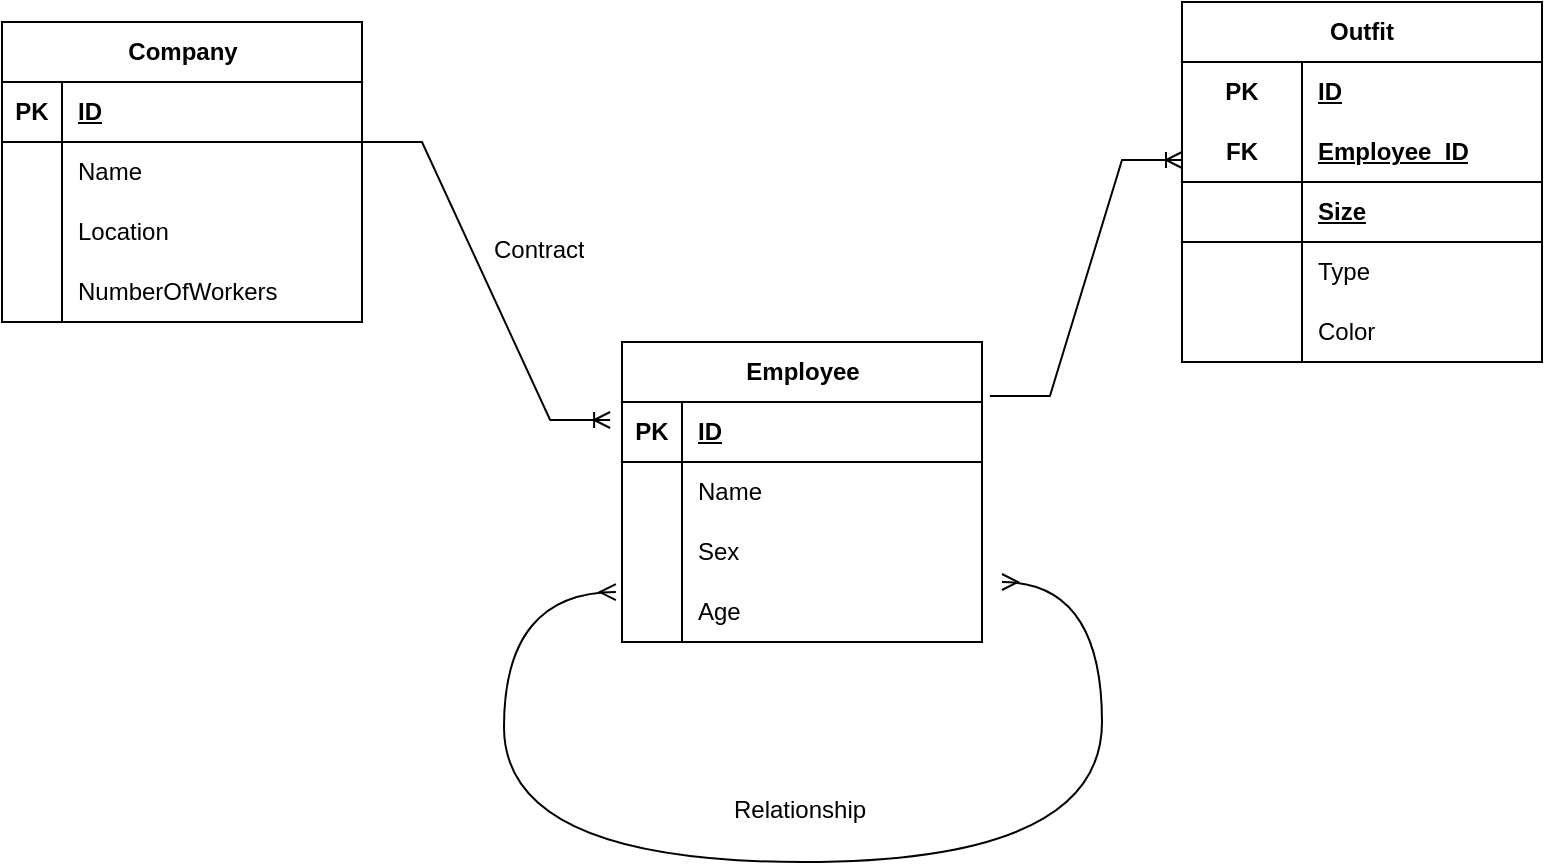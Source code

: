 <mxfile version="22.0.0" type="device">
  <diagram name="Страница — 1" id="JcShcbetQstlvqBroVZe">
    <mxGraphModel dx="2261" dy="774" grid="1" gridSize="10" guides="1" tooltips="1" connect="1" arrows="1" fold="1" page="1" pageScale="1" pageWidth="827" pageHeight="1169" math="0" shadow="0">
      <root>
        <mxCell id="0" />
        <mxCell id="1" parent="0" />
        <mxCell id="ugECpH2yyUe78Bg091Ls-1" value="Company" style="shape=table;startSize=30;container=1;collapsible=1;childLayout=tableLayout;fixedRows=1;rowLines=0;fontStyle=1;align=center;resizeLast=1;html=1;" parent="1" vertex="1">
          <mxGeometry x="-160" y="230" width="180" height="150" as="geometry" />
        </mxCell>
        <mxCell id="ugECpH2yyUe78Bg091Ls-2" value="" style="shape=tableRow;horizontal=0;startSize=0;swimlaneHead=0;swimlaneBody=0;fillColor=none;collapsible=0;dropTarget=0;points=[[0,0.5],[1,0.5]];portConstraint=eastwest;top=0;left=0;right=0;bottom=1;" parent="ugECpH2yyUe78Bg091Ls-1" vertex="1">
          <mxGeometry y="30" width="180" height="30" as="geometry" />
        </mxCell>
        <mxCell id="ugECpH2yyUe78Bg091Ls-3" value="PK" style="shape=partialRectangle;connectable=0;fillColor=none;top=0;left=0;bottom=0;right=0;fontStyle=1;overflow=hidden;whiteSpace=wrap;html=1;" parent="ugECpH2yyUe78Bg091Ls-2" vertex="1">
          <mxGeometry width="30" height="30" as="geometry">
            <mxRectangle width="30" height="30" as="alternateBounds" />
          </mxGeometry>
        </mxCell>
        <mxCell id="ugECpH2yyUe78Bg091Ls-4" value="ID" style="shape=partialRectangle;connectable=0;fillColor=none;top=0;left=0;bottom=0;right=0;align=left;spacingLeft=6;fontStyle=5;overflow=hidden;whiteSpace=wrap;html=1;" parent="ugECpH2yyUe78Bg091Ls-2" vertex="1">
          <mxGeometry x="30" width="150" height="30" as="geometry">
            <mxRectangle width="150" height="30" as="alternateBounds" />
          </mxGeometry>
        </mxCell>
        <mxCell id="ugECpH2yyUe78Bg091Ls-5" value="" style="shape=tableRow;horizontal=0;startSize=0;swimlaneHead=0;swimlaneBody=0;fillColor=none;collapsible=0;dropTarget=0;points=[[0,0.5],[1,0.5]];portConstraint=eastwest;top=0;left=0;right=0;bottom=0;" parent="ugECpH2yyUe78Bg091Ls-1" vertex="1">
          <mxGeometry y="60" width="180" height="30" as="geometry" />
        </mxCell>
        <mxCell id="ugECpH2yyUe78Bg091Ls-6" value="" style="shape=partialRectangle;connectable=0;fillColor=none;top=0;left=0;bottom=0;right=0;editable=1;overflow=hidden;whiteSpace=wrap;html=1;" parent="ugECpH2yyUe78Bg091Ls-5" vertex="1">
          <mxGeometry width="30" height="30" as="geometry">
            <mxRectangle width="30" height="30" as="alternateBounds" />
          </mxGeometry>
        </mxCell>
        <mxCell id="ugECpH2yyUe78Bg091Ls-7" value="Name" style="shape=partialRectangle;connectable=0;fillColor=none;top=0;left=0;bottom=0;right=0;align=left;spacingLeft=6;overflow=hidden;whiteSpace=wrap;html=1;" parent="ugECpH2yyUe78Bg091Ls-5" vertex="1">
          <mxGeometry x="30" width="150" height="30" as="geometry">
            <mxRectangle width="150" height="30" as="alternateBounds" />
          </mxGeometry>
        </mxCell>
        <mxCell id="ugECpH2yyUe78Bg091Ls-8" value="" style="shape=tableRow;horizontal=0;startSize=0;swimlaneHead=0;swimlaneBody=0;fillColor=none;collapsible=0;dropTarget=0;points=[[0,0.5],[1,0.5]];portConstraint=eastwest;top=0;left=0;right=0;bottom=0;" parent="ugECpH2yyUe78Bg091Ls-1" vertex="1">
          <mxGeometry y="90" width="180" height="30" as="geometry" />
        </mxCell>
        <mxCell id="ugECpH2yyUe78Bg091Ls-9" value="" style="shape=partialRectangle;connectable=0;fillColor=none;top=0;left=0;bottom=0;right=0;editable=1;overflow=hidden;whiteSpace=wrap;html=1;" parent="ugECpH2yyUe78Bg091Ls-8" vertex="1">
          <mxGeometry width="30" height="30" as="geometry">
            <mxRectangle width="30" height="30" as="alternateBounds" />
          </mxGeometry>
        </mxCell>
        <mxCell id="ugECpH2yyUe78Bg091Ls-10" value="Location" style="shape=partialRectangle;connectable=0;fillColor=none;top=0;left=0;bottom=0;right=0;align=left;spacingLeft=6;overflow=hidden;whiteSpace=wrap;html=1;" parent="ugECpH2yyUe78Bg091Ls-8" vertex="1">
          <mxGeometry x="30" width="150" height="30" as="geometry">
            <mxRectangle width="150" height="30" as="alternateBounds" />
          </mxGeometry>
        </mxCell>
        <mxCell id="ugECpH2yyUe78Bg091Ls-11" value="" style="shape=tableRow;horizontal=0;startSize=0;swimlaneHead=0;swimlaneBody=0;fillColor=none;collapsible=0;dropTarget=0;points=[[0,0.5],[1,0.5]];portConstraint=eastwest;top=0;left=0;right=0;bottom=0;" parent="ugECpH2yyUe78Bg091Ls-1" vertex="1">
          <mxGeometry y="120" width="180" height="30" as="geometry" />
        </mxCell>
        <mxCell id="ugECpH2yyUe78Bg091Ls-12" value="" style="shape=partialRectangle;connectable=0;fillColor=none;top=0;left=0;bottom=0;right=0;editable=1;overflow=hidden;whiteSpace=wrap;html=1;" parent="ugECpH2yyUe78Bg091Ls-11" vertex="1">
          <mxGeometry width="30" height="30" as="geometry">
            <mxRectangle width="30" height="30" as="alternateBounds" />
          </mxGeometry>
        </mxCell>
        <mxCell id="ugECpH2yyUe78Bg091Ls-13" value="NumberOfWorkers" style="shape=partialRectangle;connectable=0;fillColor=none;top=0;left=0;bottom=0;right=0;align=left;spacingLeft=6;overflow=hidden;whiteSpace=wrap;html=1;" parent="ugECpH2yyUe78Bg091Ls-11" vertex="1">
          <mxGeometry x="30" width="150" height="30" as="geometry">
            <mxRectangle width="150" height="30" as="alternateBounds" />
          </mxGeometry>
        </mxCell>
        <mxCell id="ugECpH2yyUe78Bg091Ls-14" value="Employee" style="shape=table;startSize=30;container=1;collapsible=1;childLayout=tableLayout;fixedRows=1;rowLines=0;fontStyle=1;align=center;resizeLast=1;html=1;" parent="1" vertex="1">
          <mxGeometry x="150" y="390" width="180" height="150" as="geometry" />
        </mxCell>
        <mxCell id="ugECpH2yyUe78Bg091Ls-15" value="" style="shape=tableRow;horizontal=0;startSize=0;swimlaneHead=0;swimlaneBody=0;fillColor=none;collapsible=0;dropTarget=0;points=[[0,0.5],[1,0.5]];portConstraint=eastwest;top=0;left=0;right=0;bottom=1;" parent="ugECpH2yyUe78Bg091Ls-14" vertex="1">
          <mxGeometry y="30" width="180" height="30" as="geometry" />
        </mxCell>
        <mxCell id="ugECpH2yyUe78Bg091Ls-16" value="PK" style="shape=partialRectangle;connectable=0;fillColor=none;top=0;left=0;bottom=0;right=0;fontStyle=1;overflow=hidden;whiteSpace=wrap;html=1;" parent="ugECpH2yyUe78Bg091Ls-15" vertex="1">
          <mxGeometry width="30" height="30" as="geometry">
            <mxRectangle width="30" height="30" as="alternateBounds" />
          </mxGeometry>
        </mxCell>
        <mxCell id="ugECpH2yyUe78Bg091Ls-17" value="ID" style="shape=partialRectangle;connectable=0;fillColor=none;top=0;left=0;bottom=0;right=0;align=left;spacingLeft=6;fontStyle=5;overflow=hidden;whiteSpace=wrap;html=1;" parent="ugECpH2yyUe78Bg091Ls-15" vertex="1">
          <mxGeometry x="30" width="150" height="30" as="geometry">
            <mxRectangle width="150" height="30" as="alternateBounds" />
          </mxGeometry>
        </mxCell>
        <mxCell id="ugECpH2yyUe78Bg091Ls-18" value="" style="shape=tableRow;horizontal=0;startSize=0;swimlaneHead=0;swimlaneBody=0;fillColor=none;collapsible=0;dropTarget=0;points=[[0,0.5],[1,0.5]];portConstraint=eastwest;top=0;left=0;right=0;bottom=0;" parent="ugECpH2yyUe78Bg091Ls-14" vertex="1">
          <mxGeometry y="60" width="180" height="30" as="geometry" />
        </mxCell>
        <mxCell id="ugECpH2yyUe78Bg091Ls-19" value="" style="shape=partialRectangle;connectable=0;fillColor=none;top=0;left=0;bottom=0;right=0;editable=1;overflow=hidden;whiteSpace=wrap;html=1;" parent="ugECpH2yyUe78Bg091Ls-18" vertex="1">
          <mxGeometry width="30" height="30" as="geometry">
            <mxRectangle width="30" height="30" as="alternateBounds" />
          </mxGeometry>
        </mxCell>
        <mxCell id="ugECpH2yyUe78Bg091Ls-20" value="Name" style="shape=partialRectangle;connectable=0;fillColor=none;top=0;left=0;bottom=0;right=0;align=left;spacingLeft=6;overflow=hidden;whiteSpace=wrap;html=1;" parent="ugECpH2yyUe78Bg091Ls-18" vertex="1">
          <mxGeometry x="30" width="150" height="30" as="geometry">
            <mxRectangle width="150" height="30" as="alternateBounds" />
          </mxGeometry>
        </mxCell>
        <mxCell id="ugECpH2yyUe78Bg091Ls-21" value="" style="shape=tableRow;horizontal=0;startSize=0;swimlaneHead=0;swimlaneBody=0;fillColor=none;collapsible=0;dropTarget=0;points=[[0,0.5],[1,0.5]];portConstraint=eastwest;top=0;left=0;right=0;bottom=0;" parent="ugECpH2yyUe78Bg091Ls-14" vertex="1">
          <mxGeometry y="90" width="180" height="30" as="geometry" />
        </mxCell>
        <mxCell id="ugECpH2yyUe78Bg091Ls-22" value="" style="shape=partialRectangle;connectable=0;fillColor=none;top=0;left=0;bottom=0;right=0;editable=1;overflow=hidden;whiteSpace=wrap;html=1;" parent="ugECpH2yyUe78Bg091Ls-21" vertex="1">
          <mxGeometry width="30" height="30" as="geometry">
            <mxRectangle width="30" height="30" as="alternateBounds" />
          </mxGeometry>
        </mxCell>
        <mxCell id="ugECpH2yyUe78Bg091Ls-23" value="Sex" style="shape=partialRectangle;connectable=0;fillColor=none;top=0;left=0;bottom=0;right=0;align=left;spacingLeft=6;overflow=hidden;whiteSpace=wrap;html=1;" parent="ugECpH2yyUe78Bg091Ls-21" vertex="1">
          <mxGeometry x="30" width="150" height="30" as="geometry">
            <mxRectangle width="150" height="30" as="alternateBounds" />
          </mxGeometry>
        </mxCell>
        <mxCell id="ugECpH2yyUe78Bg091Ls-24" value="" style="shape=tableRow;horizontal=0;startSize=0;swimlaneHead=0;swimlaneBody=0;fillColor=none;collapsible=0;dropTarget=0;points=[[0,0.5],[1,0.5]];portConstraint=eastwest;top=0;left=0;right=0;bottom=0;" parent="ugECpH2yyUe78Bg091Ls-14" vertex="1">
          <mxGeometry y="120" width="180" height="30" as="geometry" />
        </mxCell>
        <mxCell id="ugECpH2yyUe78Bg091Ls-25" value="" style="shape=partialRectangle;connectable=0;fillColor=none;top=0;left=0;bottom=0;right=0;editable=1;overflow=hidden;whiteSpace=wrap;html=1;" parent="ugECpH2yyUe78Bg091Ls-24" vertex="1">
          <mxGeometry width="30" height="30" as="geometry">
            <mxRectangle width="30" height="30" as="alternateBounds" />
          </mxGeometry>
        </mxCell>
        <mxCell id="ugECpH2yyUe78Bg091Ls-26" value="Age" style="shape=partialRectangle;connectable=0;fillColor=none;top=0;left=0;bottom=0;right=0;align=left;spacingLeft=6;overflow=hidden;whiteSpace=wrap;html=1;" parent="ugECpH2yyUe78Bg091Ls-24" vertex="1">
          <mxGeometry x="30" width="150" height="30" as="geometry">
            <mxRectangle width="150" height="30" as="alternateBounds" />
          </mxGeometry>
        </mxCell>
        <mxCell id="ugECpH2yyUe78Bg091Ls-27" value="Outfit" style="shape=table;startSize=30;container=1;collapsible=1;childLayout=tableLayout;fixedRows=1;rowLines=0;fontStyle=1;align=center;resizeLast=1;html=1;whiteSpace=wrap;" parent="1" vertex="1">
          <mxGeometry x="430" y="220" width="180" height="180" as="geometry" />
        </mxCell>
        <mxCell id="ugECpH2yyUe78Bg091Ls-28" value="" style="shape=tableRow;horizontal=0;startSize=0;swimlaneHead=0;swimlaneBody=0;fillColor=none;collapsible=0;dropTarget=0;points=[[0,0.5],[1,0.5]];portConstraint=eastwest;top=0;left=0;right=0;bottom=0;html=1;" parent="ugECpH2yyUe78Bg091Ls-27" vertex="1">
          <mxGeometry y="30" width="180" height="30" as="geometry" />
        </mxCell>
        <mxCell id="ugECpH2yyUe78Bg091Ls-29" value="PK" style="shape=partialRectangle;connectable=0;fillColor=none;top=0;left=0;bottom=0;right=0;fontStyle=1;overflow=hidden;html=1;whiteSpace=wrap;" parent="ugECpH2yyUe78Bg091Ls-28" vertex="1">
          <mxGeometry width="60" height="30" as="geometry">
            <mxRectangle width="60" height="30" as="alternateBounds" />
          </mxGeometry>
        </mxCell>
        <mxCell id="ugECpH2yyUe78Bg091Ls-30" value="ID" style="shape=partialRectangle;connectable=0;fillColor=none;top=0;left=0;bottom=0;right=0;align=left;spacingLeft=6;fontStyle=5;overflow=hidden;html=1;whiteSpace=wrap;" parent="ugECpH2yyUe78Bg091Ls-28" vertex="1">
          <mxGeometry x="60" width="120" height="30" as="geometry">
            <mxRectangle width="120" height="30" as="alternateBounds" />
          </mxGeometry>
        </mxCell>
        <mxCell id="ugECpH2yyUe78Bg091Ls-31" value="" style="shape=tableRow;horizontal=0;startSize=0;swimlaneHead=0;swimlaneBody=0;fillColor=none;collapsible=0;dropTarget=0;points=[[0,0.5],[1,0.5]];portConstraint=eastwest;top=0;left=0;right=0;bottom=1;html=1;" parent="ugECpH2yyUe78Bg091Ls-27" vertex="1">
          <mxGeometry y="60" width="180" height="30" as="geometry" />
        </mxCell>
        <mxCell id="ugECpH2yyUe78Bg091Ls-32" value="FK" style="shape=partialRectangle;connectable=0;fillColor=none;top=0;left=0;bottom=0;right=0;fontStyle=1;overflow=hidden;html=1;whiteSpace=wrap;" parent="ugECpH2yyUe78Bg091Ls-31" vertex="1">
          <mxGeometry width="60" height="30" as="geometry">
            <mxRectangle width="60" height="30" as="alternateBounds" />
          </mxGeometry>
        </mxCell>
        <mxCell id="ugECpH2yyUe78Bg091Ls-33" value="Employee_ID" style="shape=partialRectangle;connectable=0;fillColor=none;top=0;left=0;bottom=0;right=0;align=left;spacingLeft=6;fontStyle=5;overflow=hidden;html=1;whiteSpace=wrap;" parent="ugECpH2yyUe78Bg091Ls-31" vertex="1">
          <mxGeometry x="60" width="120" height="30" as="geometry">
            <mxRectangle width="120" height="30" as="alternateBounds" />
          </mxGeometry>
        </mxCell>
        <mxCell id="ugECpH2yyUe78Bg091Ls-40" style="shape=tableRow;horizontal=0;startSize=0;swimlaneHead=0;swimlaneBody=0;fillColor=none;collapsible=0;dropTarget=0;points=[[0,0.5],[1,0.5]];portConstraint=eastwest;top=0;left=0;right=0;bottom=1;html=1;" parent="ugECpH2yyUe78Bg091Ls-27" vertex="1">
          <mxGeometry y="90" width="180" height="30" as="geometry" />
        </mxCell>
        <mxCell id="ugECpH2yyUe78Bg091Ls-41" style="shape=partialRectangle;connectable=0;fillColor=none;top=0;left=0;bottom=0;right=0;fontStyle=1;overflow=hidden;html=1;whiteSpace=wrap;" parent="ugECpH2yyUe78Bg091Ls-40" vertex="1">
          <mxGeometry width="60" height="30" as="geometry">
            <mxRectangle width="60" height="30" as="alternateBounds" />
          </mxGeometry>
        </mxCell>
        <mxCell id="ugECpH2yyUe78Bg091Ls-42" value="Size" style="shape=partialRectangle;connectable=0;fillColor=none;top=0;left=0;bottom=0;right=0;align=left;spacingLeft=6;fontStyle=5;overflow=hidden;html=1;whiteSpace=wrap;" parent="ugECpH2yyUe78Bg091Ls-40" vertex="1">
          <mxGeometry x="60" width="120" height="30" as="geometry">
            <mxRectangle width="120" height="30" as="alternateBounds" />
          </mxGeometry>
        </mxCell>
        <mxCell id="ugECpH2yyUe78Bg091Ls-34" value="" style="shape=tableRow;horizontal=0;startSize=0;swimlaneHead=0;swimlaneBody=0;fillColor=none;collapsible=0;dropTarget=0;points=[[0,0.5],[1,0.5]];portConstraint=eastwest;top=0;left=0;right=0;bottom=0;html=1;" parent="ugECpH2yyUe78Bg091Ls-27" vertex="1">
          <mxGeometry y="120" width="180" height="30" as="geometry" />
        </mxCell>
        <mxCell id="ugECpH2yyUe78Bg091Ls-35" value="" style="shape=partialRectangle;connectable=0;fillColor=none;top=0;left=0;bottom=0;right=0;editable=1;overflow=hidden;html=1;whiteSpace=wrap;" parent="ugECpH2yyUe78Bg091Ls-34" vertex="1">
          <mxGeometry width="60" height="30" as="geometry">
            <mxRectangle width="60" height="30" as="alternateBounds" />
          </mxGeometry>
        </mxCell>
        <mxCell id="ugECpH2yyUe78Bg091Ls-36" value="Type" style="shape=partialRectangle;connectable=0;fillColor=none;top=0;left=0;bottom=0;right=0;align=left;spacingLeft=6;overflow=hidden;html=1;whiteSpace=wrap;" parent="ugECpH2yyUe78Bg091Ls-34" vertex="1">
          <mxGeometry x="60" width="120" height="30" as="geometry">
            <mxRectangle width="120" height="30" as="alternateBounds" />
          </mxGeometry>
        </mxCell>
        <mxCell id="ugECpH2yyUe78Bg091Ls-37" value="" style="shape=tableRow;horizontal=0;startSize=0;swimlaneHead=0;swimlaneBody=0;fillColor=none;collapsible=0;dropTarget=0;points=[[0,0.5],[1,0.5]];portConstraint=eastwest;top=0;left=0;right=0;bottom=0;html=1;" parent="ugECpH2yyUe78Bg091Ls-27" vertex="1">
          <mxGeometry y="150" width="180" height="30" as="geometry" />
        </mxCell>
        <mxCell id="ugECpH2yyUe78Bg091Ls-38" value="" style="shape=partialRectangle;connectable=0;fillColor=none;top=0;left=0;bottom=0;right=0;editable=1;overflow=hidden;html=1;whiteSpace=wrap;" parent="ugECpH2yyUe78Bg091Ls-37" vertex="1">
          <mxGeometry width="60" height="30" as="geometry">
            <mxRectangle width="60" height="30" as="alternateBounds" />
          </mxGeometry>
        </mxCell>
        <mxCell id="ugECpH2yyUe78Bg091Ls-39" value="Color" style="shape=partialRectangle;connectable=0;fillColor=none;top=0;left=0;bottom=0;right=0;align=left;spacingLeft=6;overflow=hidden;html=1;whiteSpace=wrap;" parent="ugECpH2yyUe78Bg091Ls-37" vertex="1">
          <mxGeometry x="60" width="120" height="30" as="geometry">
            <mxRectangle width="120" height="30" as="alternateBounds" />
          </mxGeometry>
        </mxCell>
        <mxCell id="ugECpH2yyUe78Bg091Ls-43" value="" style="edgeStyle=entityRelationEdgeStyle;fontSize=12;html=1;endArrow=ERoneToMany;rounded=0;entryX=-0.033;entryY=0.06;entryDx=0;entryDy=0;entryPerimeter=0;" parent="1" edge="1">
          <mxGeometry width="100" height="100" relative="1" as="geometry">
            <mxPoint x="20" y="290" as="sourcePoint" />
            <mxPoint x="144.06" y="429" as="targetPoint" />
            <Array as="points">
              <mxPoint x="40" y="320" />
            </Array>
          </mxGeometry>
        </mxCell>
        <mxCell id="ugECpH2yyUe78Bg091Ls-44" value="Contract" style="text;strokeColor=none;fillColor=none;spacingLeft=4;spacingRight=4;overflow=hidden;rotatable=0;points=[[0,0.5],[1,0.5]];portConstraint=eastwest;fontSize=12;whiteSpace=wrap;html=1;" parent="1" vertex="1">
          <mxGeometry x="80" y="330" width="70" height="30" as="geometry" />
        </mxCell>
        <mxCell id="ugECpH2yyUe78Bg091Ls-46" value="" style="edgeStyle=entityRelationEdgeStyle;fontSize=12;html=1;endArrow=ERoneToMany;rounded=0;entryX=-0.033;entryY=0.06;entryDx=0;entryDy=0;entryPerimeter=0;exitX=1.022;exitY=0.18;exitDx=0;exitDy=0;exitPerimeter=0;" parent="1" source="ugECpH2yyUe78Bg091Ls-14" edge="1">
          <mxGeometry width="100" height="100" relative="1" as="geometry">
            <mxPoint x="305.94" y="160" as="sourcePoint" />
            <mxPoint x="430.0" y="299" as="targetPoint" />
            <Array as="points">
              <mxPoint x="325.94" y="190" />
            </Array>
          </mxGeometry>
        </mxCell>
        <mxCell id="ugECpH2yyUe78Bg091Ls-49" value="" style="edgeStyle=orthogonalEdgeStyle;html=1;endArrow=ERmany;startArrow=ERmany;rounded=0;curved=1;entryX=-0.017;entryY=0.167;entryDx=0;entryDy=0;entryPerimeter=0;" parent="1" target="ugECpH2yyUe78Bg091Ls-24" edge="1">
          <mxGeometry width="100" height="100" relative="1" as="geometry">
            <mxPoint x="340" y="510" as="sourcePoint" />
            <mxPoint x="90" y="500" as="targetPoint" />
            <Array as="points">
              <mxPoint x="390" y="510" />
              <mxPoint x="390" y="650" />
              <mxPoint x="91" y="650" />
              <mxPoint x="91" y="515" />
            </Array>
          </mxGeometry>
        </mxCell>
        <mxCell id="ugECpH2yyUe78Bg091Ls-54" value="Relationship" style="text;strokeColor=none;fillColor=none;spacingLeft=4;spacingRight=4;overflow=hidden;rotatable=0;points=[[0,0.5],[1,0.5]];portConstraint=eastwest;fontSize=12;whiteSpace=wrap;html=1;" parent="1" vertex="1">
          <mxGeometry x="200" y="610" width="140" height="30" as="geometry" />
        </mxCell>
      </root>
    </mxGraphModel>
  </diagram>
</mxfile>
